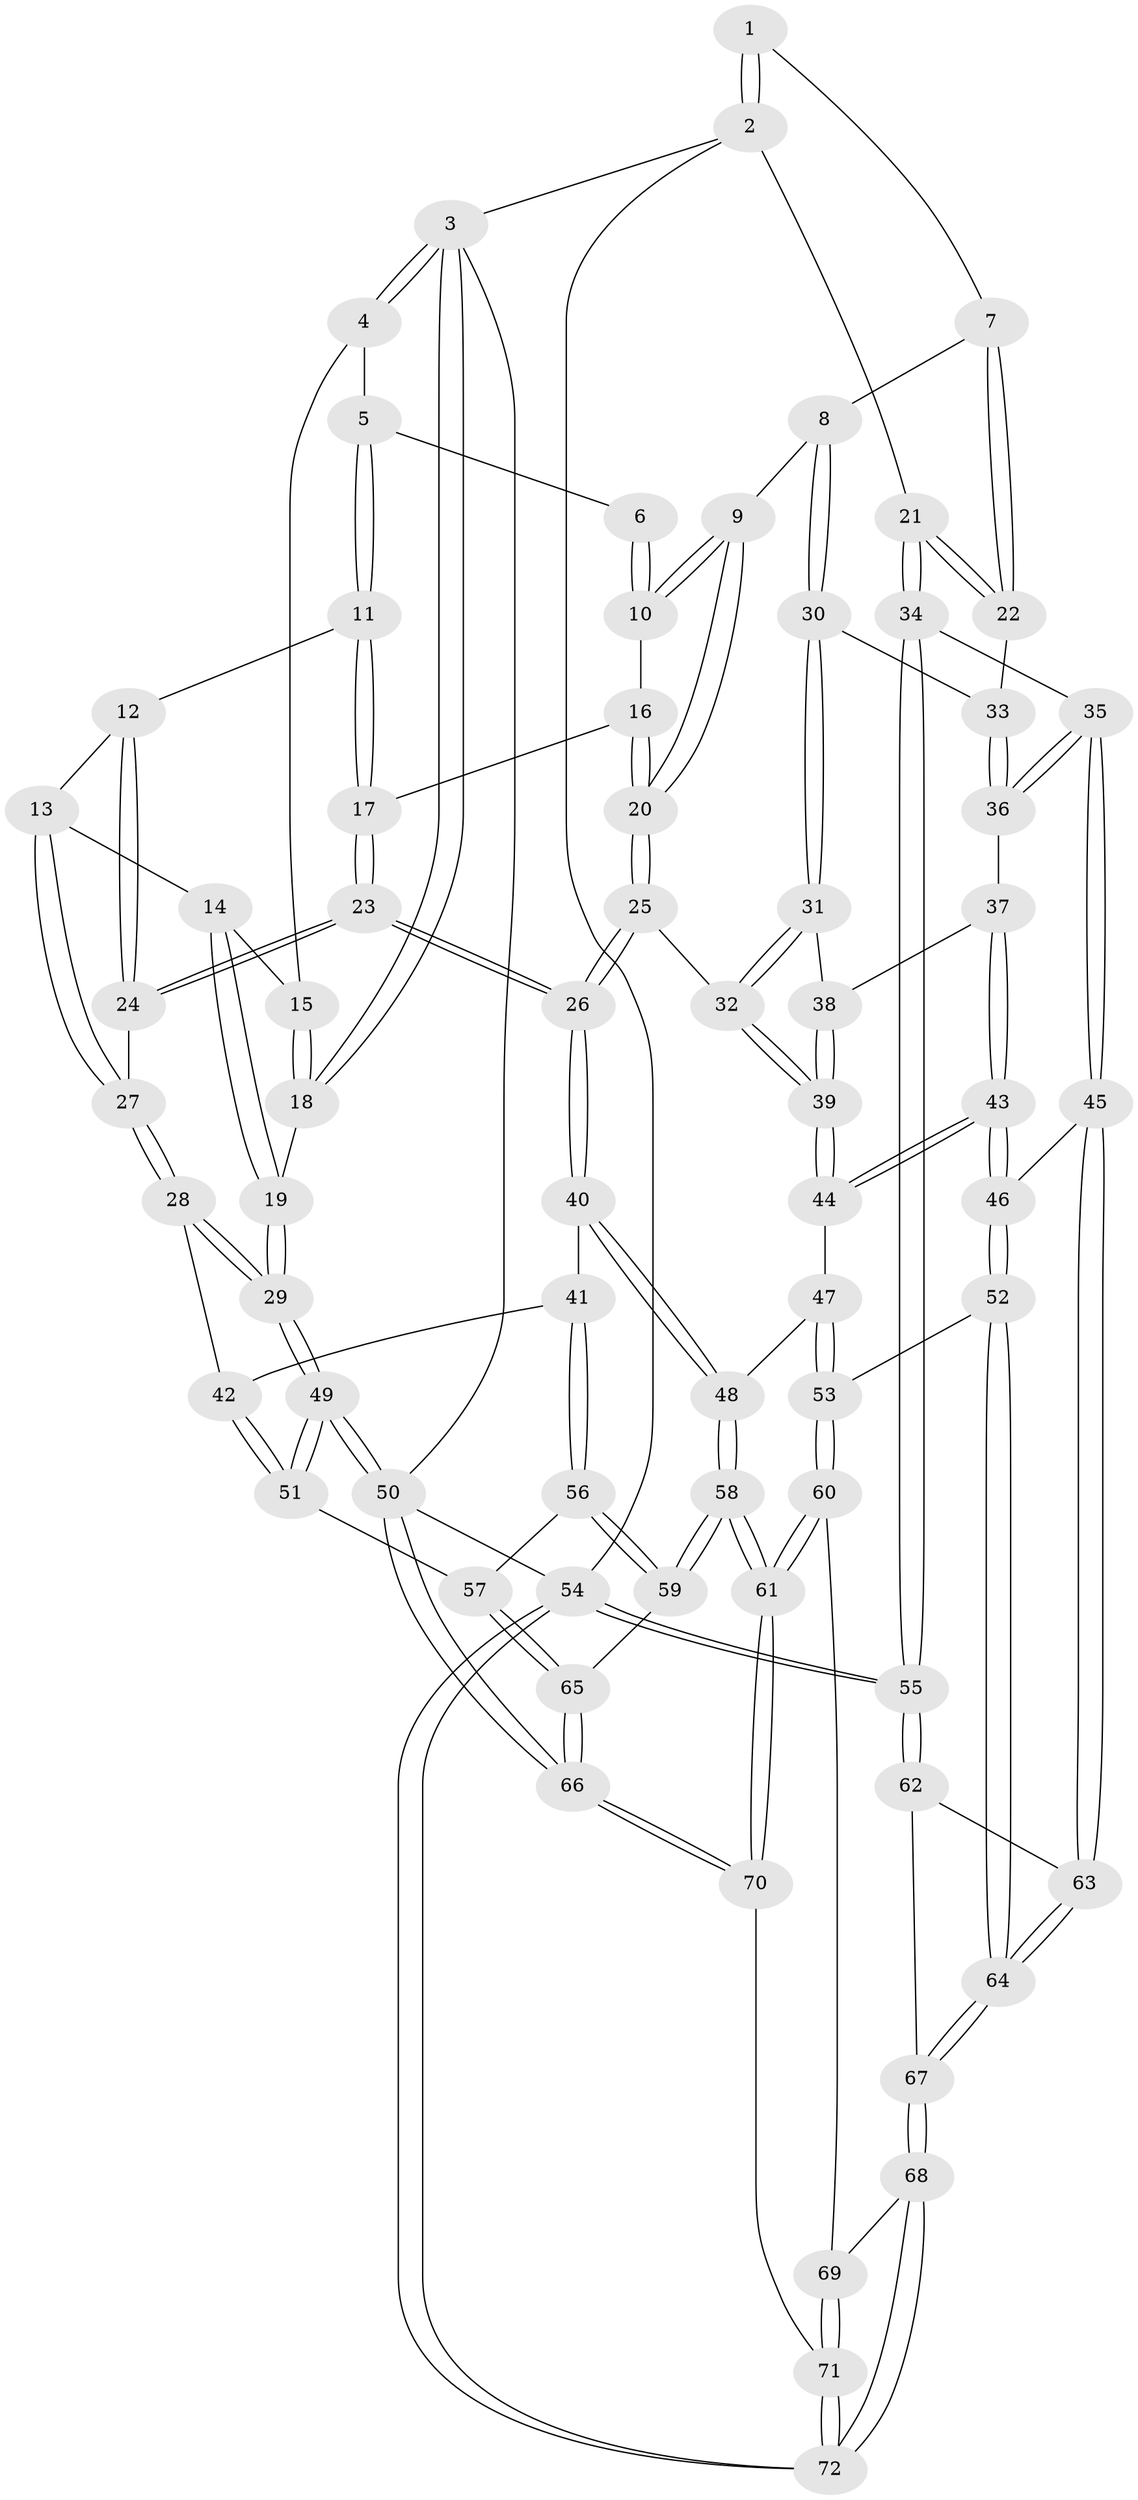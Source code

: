 // Generated by graph-tools (version 1.1) at 2025/03/03/09/25 03:03:18]
// undirected, 72 vertices, 177 edges
graph export_dot {
graph [start="1"]
  node [color=gray90,style=filled];
  1 [pos="+0.8751425921552478+0"];
  2 [pos="+1+0"];
  3 [pos="+0+0"];
  4 [pos="+0.1386564520592991+0"];
  5 [pos="+0.24664474593250582+0"];
  6 [pos="+0.5785374207452575+0"];
  7 [pos="+0.7917693632715082+0.15617180976527828"];
  8 [pos="+0.6933112857989111+0.22754784868072686"];
  9 [pos="+0.6437229423463366+0.22066972025611345"];
  10 [pos="+0.5832985187626767+0.17628007400426127"];
  11 [pos="+0.35316276112772377+0.14719012173612675"];
  12 [pos="+0.3052958494712321+0.19633990467051102"];
  13 [pos="+0.13641700327752015+0.25104474180181496"];
  14 [pos="+0.12223533844865368+0.21805090216109554"];
  15 [pos="+0.10848721647913548+0.16894279353878847"];
  16 [pos="+0.44939913694554473+0.18336183301186776"];
  17 [pos="+0.36404733825854324+0.15637127245432428"];
  18 [pos="+0+0.3162528349212509"];
  19 [pos="+0+0.319324814183432"];
  20 [pos="+0.5048004895936408+0.398866390718736"];
  21 [pos="+1+0.3494029134296603"];
  22 [pos="+0.9406935191605222+0.268296264217922"];
  23 [pos="+0.38796266575498556+0.4383216757642053"];
  24 [pos="+0.23867155945550977+0.3575706538893481"];
  25 [pos="+0.5030077916288489+0.40415012841009634"];
  26 [pos="+0.40009075631795066+0.4540984789478936"];
  27 [pos="+0.12399269925141446+0.3697277034984189"];
  28 [pos="+0.042004883407503885+0.44666162107846746"];
  29 [pos="+0+0.46367183066987533"];
  30 [pos="+0.7201515009374259+0.3285246592854688"];
  31 [pos="+0.7156240927805926+0.36354431097886486"];
  32 [pos="+0.6108077390316966+0.45317480645435815"];
  33 [pos="+0.8352569442096451+0.3480313104780705"];
  34 [pos="+1+0.4557367921074665"];
  35 [pos="+1+0.48561729742393894"];
  36 [pos="+0.8540086771454476+0.4538624015150129"];
  37 [pos="+0.8195917509650339+0.4628917374820457"];
  38 [pos="+0.7613234130452927+0.42705004826718473"];
  39 [pos="+0.6546325286425779+0.5619841431667115"];
  40 [pos="+0.3888762238501128+0.5015808233117216"];
  41 [pos="+0.35761699656113927+0.547572331273739"];
  42 [pos="+0.17687003688193276+0.5538347142722159"];
  43 [pos="+0.7593861734016478+0.593942955510497"];
  44 [pos="+0.6558266717861305+0.5690960967926139"];
  45 [pos="+0.8587190249806979+0.6558531475014843"];
  46 [pos="+0.8222315084453581+0.6602394018472734"];
  47 [pos="+0.6523116351676086+0.5724627878547824"];
  48 [pos="+0.5934501849712976+0.6119955266488742"];
  49 [pos="+0+0.820659229242196"];
  50 [pos="+0+1"];
  51 [pos="+0.16315353364990662+0.6892701054014381"];
  52 [pos="+0.7522370930832705+0.79549418361716"];
  53 [pos="+0.7048669318581597+0.7991679127951647"];
  54 [pos="+1+1"];
  55 [pos="+1+0.8506888051547374"];
  56 [pos="+0.3640776032397364+0.5978802365848866"];
  57 [pos="+0.21993012554777622+0.7408116264758474"];
  58 [pos="+0.509858648207394+0.8175593807996405"];
  59 [pos="+0.45392586427970283+0.7755357433267993"];
  60 [pos="+0.5992059427990604+0.8258623919186832"];
  61 [pos="+0.5125452412571109+0.823096078261111"];
  62 [pos="+1+0.791679711638467"];
  63 [pos="+0.9292615063205265+0.7401689000711126"];
  64 [pos="+0.8177444535117878+0.8686847165569904"];
  65 [pos="+0.2372206527198985+0.7907286153802452"];
  66 [pos="+0.014976330375802633+1"];
  67 [pos="+0.8241425902563833+0.8785608186465619"];
  68 [pos="+0.8521486948509771+1"];
  69 [pos="+0.6669423223260013+0.9192023093990738"];
  70 [pos="+0.4104828800285804+1"];
  71 [pos="+0.7124332971122693+1"];
  72 [pos="+0.9622498271676367+1"];
  1 -- 2;
  1 -- 2;
  1 -- 7;
  2 -- 3;
  2 -- 21;
  2 -- 54;
  3 -- 4;
  3 -- 4;
  3 -- 18;
  3 -- 18;
  3 -- 50;
  4 -- 5;
  4 -- 15;
  5 -- 6;
  5 -- 11;
  5 -- 11;
  6 -- 10;
  6 -- 10;
  7 -- 8;
  7 -- 22;
  7 -- 22;
  8 -- 9;
  8 -- 30;
  8 -- 30;
  9 -- 10;
  9 -- 10;
  9 -- 20;
  9 -- 20;
  10 -- 16;
  11 -- 12;
  11 -- 17;
  11 -- 17;
  12 -- 13;
  12 -- 24;
  12 -- 24;
  13 -- 14;
  13 -- 27;
  13 -- 27;
  14 -- 15;
  14 -- 19;
  14 -- 19;
  15 -- 18;
  15 -- 18;
  16 -- 17;
  16 -- 20;
  16 -- 20;
  17 -- 23;
  17 -- 23;
  18 -- 19;
  19 -- 29;
  19 -- 29;
  20 -- 25;
  20 -- 25;
  21 -- 22;
  21 -- 22;
  21 -- 34;
  21 -- 34;
  22 -- 33;
  23 -- 24;
  23 -- 24;
  23 -- 26;
  23 -- 26;
  24 -- 27;
  25 -- 26;
  25 -- 26;
  25 -- 32;
  26 -- 40;
  26 -- 40;
  27 -- 28;
  27 -- 28;
  28 -- 29;
  28 -- 29;
  28 -- 42;
  29 -- 49;
  29 -- 49;
  30 -- 31;
  30 -- 31;
  30 -- 33;
  31 -- 32;
  31 -- 32;
  31 -- 38;
  32 -- 39;
  32 -- 39;
  33 -- 36;
  33 -- 36;
  34 -- 35;
  34 -- 55;
  34 -- 55;
  35 -- 36;
  35 -- 36;
  35 -- 45;
  35 -- 45;
  36 -- 37;
  37 -- 38;
  37 -- 43;
  37 -- 43;
  38 -- 39;
  38 -- 39;
  39 -- 44;
  39 -- 44;
  40 -- 41;
  40 -- 48;
  40 -- 48;
  41 -- 42;
  41 -- 56;
  41 -- 56;
  42 -- 51;
  42 -- 51;
  43 -- 44;
  43 -- 44;
  43 -- 46;
  43 -- 46;
  44 -- 47;
  45 -- 46;
  45 -- 63;
  45 -- 63;
  46 -- 52;
  46 -- 52;
  47 -- 48;
  47 -- 53;
  47 -- 53;
  48 -- 58;
  48 -- 58;
  49 -- 50;
  49 -- 50;
  49 -- 51;
  49 -- 51;
  50 -- 66;
  50 -- 66;
  50 -- 54;
  51 -- 57;
  52 -- 53;
  52 -- 64;
  52 -- 64;
  53 -- 60;
  53 -- 60;
  54 -- 55;
  54 -- 55;
  54 -- 72;
  54 -- 72;
  55 -- 62;
  55 -- 62;
  56 -- 57;
  56 -- 59;
  56 -- 59;
  57 -- 65;
  57 -- 65;
  58 -- 59;
  58 -- 59;
  58 -- 61;
  58 -- 61;
  59 -- 65;
  60 -- 61;
  60 -- 61;
  60 -- 69;
  61 -- 70;
  61 -- 70;
  62 -- 63;
  62 -- 67;
  63 -- 64;
  63 -- 64;
  64 -- 67;
  64 -- 67;
  65 -- 66;
  65 -- 66;
  66 -- 70;
  66 -- 70;
  67 -- 68;
  67 -- 68;
  68 -- 69;
  68 -- 72;
  68 -- 72;
  69 -- 71;
  69 -- 71;
  70 -- 71;
  71 -- 72;
  71 -- 72;
}
